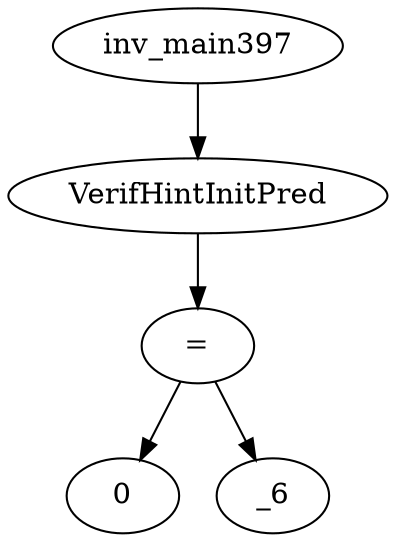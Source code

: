 digraph dag {
0 [label="inv_main397"];
1 [label="VerifHintInitPred"];
2 [label="="];
3 [label="0"];
4 [label="_6"];
0->1
1->2
2->4
2 -> 3
}
